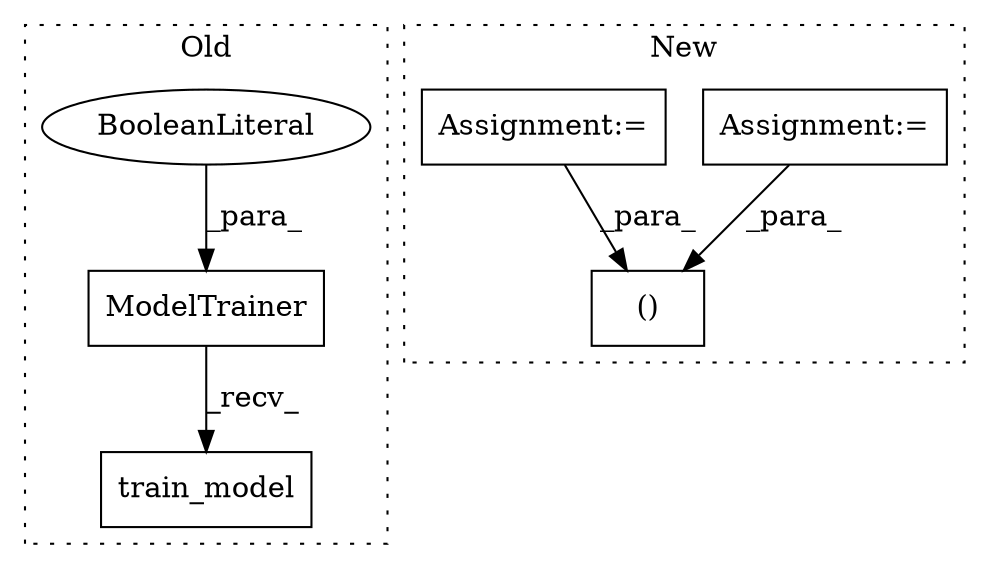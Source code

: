 digraph G {
subgraph cluster0 {
1 [label="train_model" a="32" s="424" l="13" shape="box"];
3 [label="ModelTrainer" a="32" s="294,422" l="13,1" shape="box"];
4 [label="BooleanLiteral" a="9" s="417" l="5" shape="ellipse"];
label = "Old";
style="dotted";
}
subgraph cluster1 {
2 [label="()" a="106" s="451" l="32" shape="box"];
5 [label="Assignment:=" a="7" s="324" l="10" shape="box"];
6 [label="Assignment:=" a="7" s="226" l="9" shape="box"];
label = "New";
style="dotted";
}
3 -> 1 [label="_recv_"];
4 -> 3 [label="_para_"];
5 -> 2 [label="_para_"];
6 -> 2 [label="_para_"];
}
